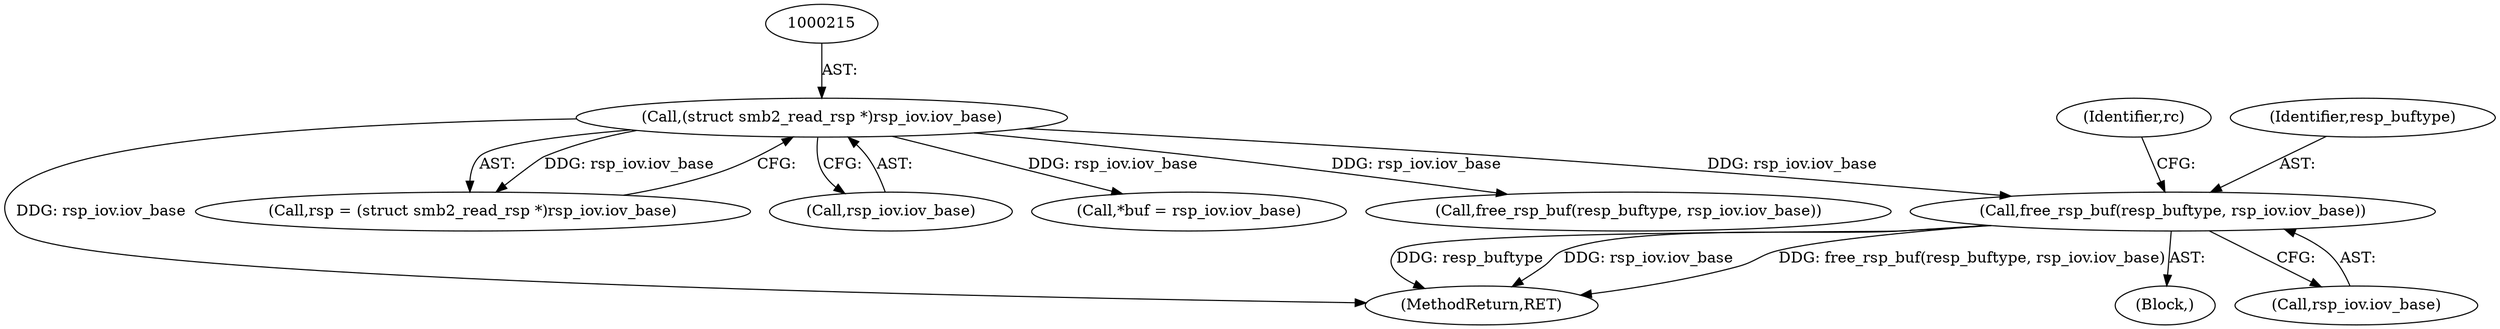 digraph "0_linux_088aaf17aa79300cab14dbee2569c58cfafd7d6e@API" {
"1000275" [label="(Call,free_rsp_buf(resp_buftype, rsp_iov.iov_base))"];
"1000214" [label="(Call,(struct smb2_read_rsp *)rsp_iov.iov_base)"];
"1000371" [label="(Call,*buf = rsp_iov.iov_base)"];
"1000360" [label="(Call,free_rsp_buf(resp_buftype, rsp_iov.iov_base))"];
"1000283" [label="(Identifier,rc)"];
"1000276" [label="(Identifier,resp_buftype)"];
"1000214" [label="(Call,(struct smb2_read_rsp *)rsp_iov.iov_base)"];
"1000396" [label="(MethodReturn,RET)"];
"1000212" [label="(Call,rsp = (struct smb2_read_rsp *)rsp_iov.iov_base)"];
"1000221" [label="(Block,)"];
"1000216" [label="(Call,rsp_iov.iov_base)"];
"1000277" [label="(Call,rsp_iov.iov_base)"];
"1000275" [label="(Call,free_rsp_buf(resp_buftype, rsp_iov.iov_base))"];
"1000275" -> "1000221"  [label="AST: "];
"1000275" -> "1000277"  [label="CFG: "];
"1000276" -> "1000275"  [label="AST: "];
"1000277" -> "1000275"  [label="AST: "];
"1000283" -> "1000275"  [label="CFG: "];
"1000275" -> "1000396"  [label="DDG: free_rsp_buf(resp_buftype, rsp_iov.iov_base)"];
"1000275" -> "1000396"  [label="DDG: resp_buftype"];
"1000275" -> "1000396"  [label="DDG: rsp_iov.iov_base"];
"1000214" -> "1000275"  [label="DDG: rsp_iov.iov_base"];
"1000214" -> "1000212"  [label="AST: "];
"1000214" -> "1000216"  [label="CFG: "];
"1000215" -> "1000214"  [label="AST: "];
"1000216" -> "1000214"  [label="AST: "];
"1000212" -> "1000214"  [label="CFG: "];
"1000214" -> "1000396"  [label="DDG: rsp_iov.iov_base"];
"1000214" -> "1000212"  [label="DDG: rsp_iov.iov_base"];
"1000214" -> "1000360"  [label="DDG: rsp_iov.iov_base"];
"1000214" -> "1000371"  [label="DDG: rsp_iov.iov_base"];
}
